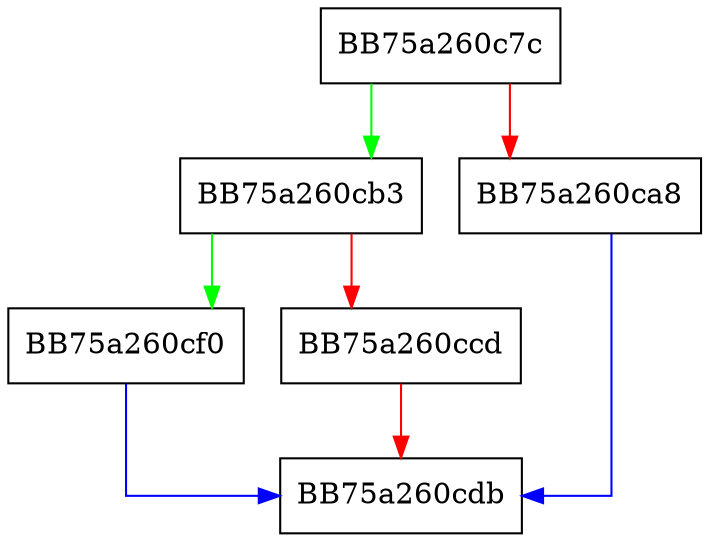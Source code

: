 digraph vfo_seekwrite {
  node [shape="box"];
  graph [splines=ortho];
  BB75a260c7c -> BB75a260cb3 [color="green"];
  BB75a260c7c -> BB75a260ca8 [color="red"];
  BB75a260ca8 -> BB75a260cdb [color="blue"];
  BB75a260cb3 -> BB75a260cf0 [color="green"];
  BB75a260cb3 -> BB75a260ccd [color="red"];
  BB75a260ccd -> BB75a260cdb [color="red"];
  BB75a260cf0 -> BB75a260cdb [color="blue"];
}